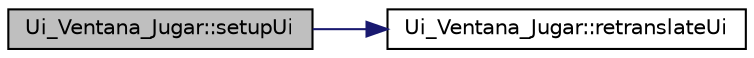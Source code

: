 digraph "Ui_Ventana_Jugar::setupUi"
{
  edge [fontname="Helvetica",fontsize="10",labelfontname="Helvetica",labelfontsize="10"];
  node [fontname="Helvetica",fontsize="10",shape=record];
  rankdir="LR";
  Node1 [label="Ui_Ventana_Jugar::setupUi",height=0.2,width=0.4,color="black", fillcolor="grey75", style="filled" fontcolor="black"];
  Node1 -> Node2 [color="midnightblue",fontsize="10",style="solid",fontname="Helvetica"];
  Node2 [label="Ui_Ventana_Jugar::retranslateUi",height=0.2,width=0.4,color="black", fillcolor="white", style="filled",URL="$class_ui___ventana___jugar.html#a6741e78d2d65e18835eafcefb0c08f42"];
}
